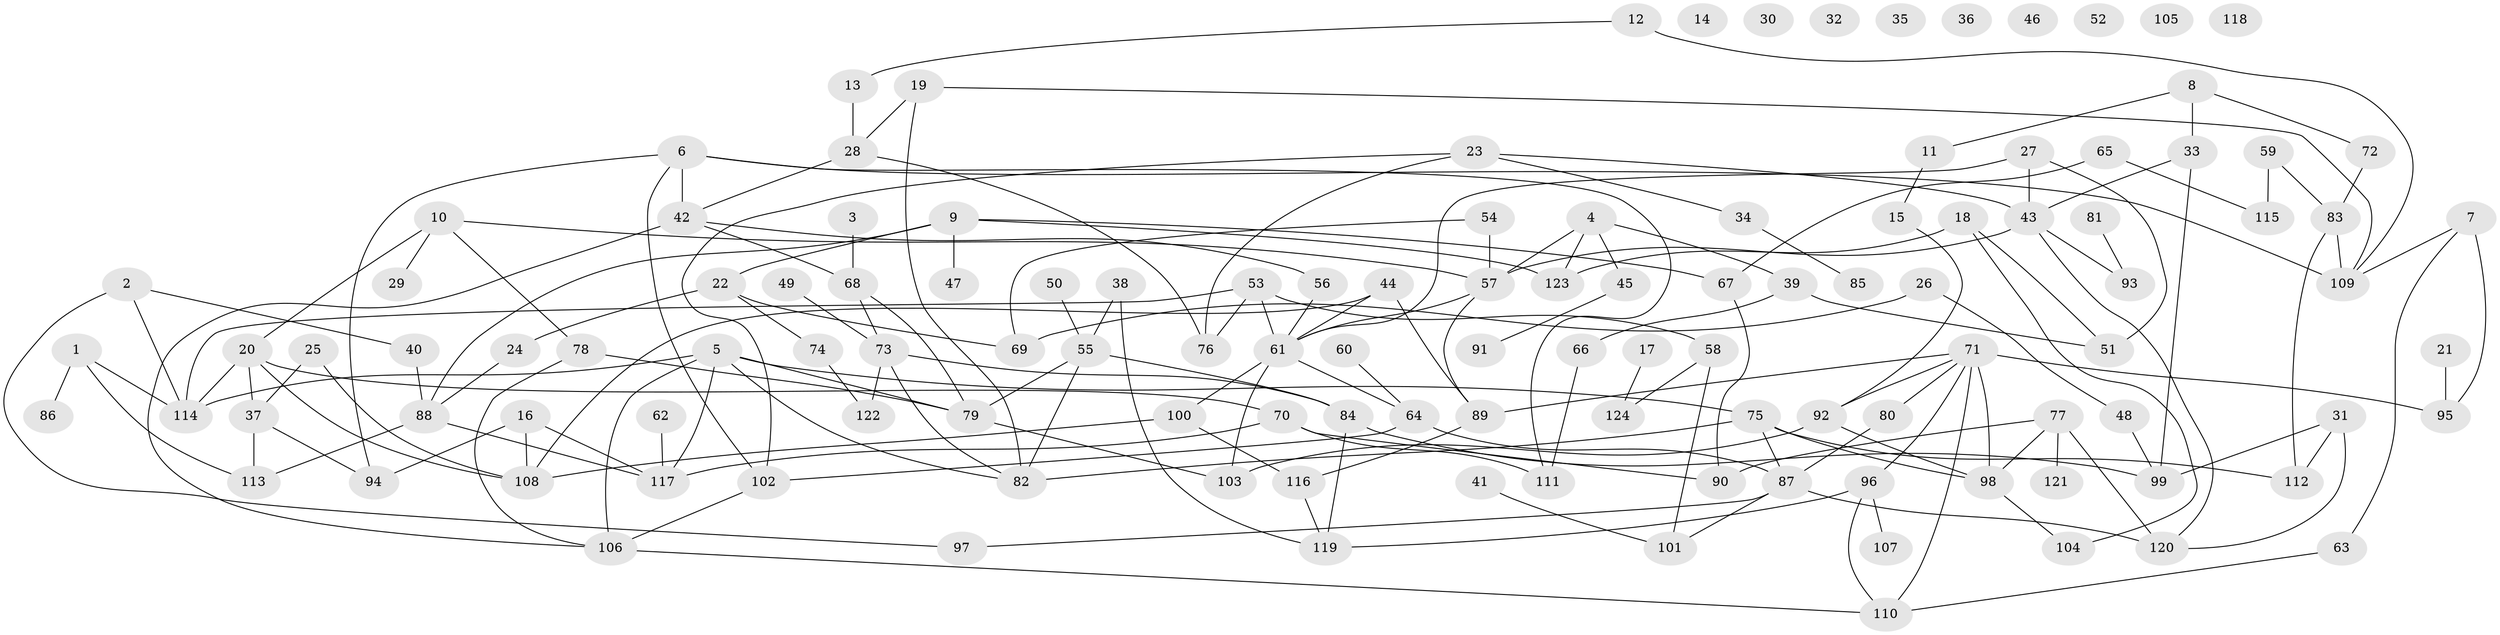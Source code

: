 // Generated by graph-tools (version 1.1) at 2025/33/03/09/25 02:33:23]
// undirected, 124 vertices, 180 edges
graph export_dot {
graph [start="1"]
  node [color=gray90,style=filled];
  1;
  2;
  3;
  4;
  5;
  6;
  7;
  8;
  9;
  10;
  11;
  12;
  13;
  14;
  15;
  16;
  17;
  18;
  19;
  20;
  21;
  22;
  23;
  24;
  25;
  26;
  27;
  28;
  29;
  30;
  31;
  32;
  33;
  34;
  35;
  36;
  37;
  38;
  39;
  40;
  41;
  42;
  43;
  44;
  45;
  46;
  47;
  48;
  49;
  50;
  51;
  52;
  53;
  54;
  55;
  56;
  57;
  58;
  59;
  60;
  61;
  62;
  63;
  64;
  65;
  66;
  67;
  68;
  69;
  70;
  71;
  72;
  73;
  74;
  75;
  76;
  77;
  78;
  79;
  80;
  81;
  82;
  83;
  84;
  85;
  86;
  87;
  88;
  89;
  90;
  91;
  92;
  93;
  94;
  95;
  96;
  97;
  98;
  99;
  100;
  101;
  102;
  103;
  104;
  105;
  106;
  107;
  108;
  109;
  110;
  111;
  112;
  113;
  114;
  115;
  116;
  117;
  118;
  119;
  120;
  121;
  122;
  123;
  124;
  1 -- 86;
  1 -- 113;
  1 -- 114;
  2 -- 40;
  2 -- 97;
  2 -- 114;
  3 -- 68;
  4 -- 39;
  4 -- 45;
  4 -- 57;
  4 -- 123;
  5 -- 75;
  5 -- 79;
  5 -- 82;
  5 -- 106;
  5 -- 114;
  5 -- 117;
  6 -- 42;
  6 -- 94;
  6 -- 102;
  6 -- 109;
  6 -- 111;
  7 -- 63;
  7 -- 95;
  7 -- 109;
  8 -- 11;
  8 -- 33;
  8 -- 72;
  9 -- 22;
  9 -- 47;
  9 -- 67;
  9 -- 88;
  9 -- 123;
  10 -- 20;
  10 -- 29;
  10 -- 57;
  10 -- 78;
  11 -- 15;
  12 -- 13;
  12 -- 109;
  13 -- 28;
  15 -- 92;
  16 -- 94;
  16 -- 108;
  16 -- 117;
  17 -- 124;
  18 -- 51;
  18 -- 104;
  18 -- 123;
  19 -- 28;
  19 -- 82;
  19 -- 109;
  20 -- 37;
  20 -- 70;
  20 -- 108;
  20 -- 114;
  21 -- 95;
  22 -- 24;
  22 -- 69;
  22 -- 74;
  23 -- 34;
  23 -- 43;
  23 -- 76;
  23 -- 102;
  24 -- 88;
  25 -- 37;
  25 -- 108;
  26 -- 48;
  26 -- 69;
  27 -- 43;
  27 -- 51;
  27 -- 61;
  28 -- 42;
  28 -- 76;
  31 -- 99;
  31 -- 112;
  31 -- 120;
  33 -- 43;
  33 -- 99;
  34 -- 85;
  37 -- 94;
  37 -- 113;
  38 -- 55;
  38 -- 119;
  39 -- 51;
  39 -- 66;
  40 -- 88;
  41 -- 101;
  42 -- 56;
  42 -- 68;
  42 -- 106;
  43 -- 57;
  43 -- 93;
  43 -- 120;
  44 -- 61;
  44 -- 89;
  44 -- 108;
  45 -- 91;
  48 -- 99;
  49 -- 73;
  50 -- 55;
  53 -- 58;
  53 -- 61;
  53 -- 76;
  53 -- 114;
  54 -- 57;
  54 -- 69;
  55 -- 79;
  55 -- 82;
  55 -- 84;
  56 -- 61;
  57 -- 61;
  57 -- 89;
  58 -- 101;
  58 -- 124;
  59 -- 83;
  59 -- 115;
  60 -- 64;
  61 -- 64;
  61 -- 100;
  61 -- 103;
  62 -- 117;
  63 -- 110;
  64 -- 87;
  64 -- 102;
  65 -- 67;
  65 -- 115;
  66 -- 111;
  67 -- 90;
  68 -- 73;
  68 -- 79;
  70 -- 90;
  70 -- 111;
  70 -- 117;
  71 -- 80;
  71 -- 89;
  71 -- 92;
  71 -- 95;
  71 -- 96;
  71 -- 98;
  71 -- 110;
  72 -- 83;
  73 -- 82;
  73 -- 84;
  73 -- 122;
  74 -- 122;
  75 -- 82;
  75 -- 87;
  75 -- 98;
  75 -- 112;
  77 -- 90;
  77 -- 98;
  77 -- 120;
  77 -- 121;
  78 -- 79;
  78 -- 106;
  79 -- 103;
  80 -- 87;
  81 -- 93;
  83 -- 109;
  83 -- 112;
  84 -- 99;
  84 -- 119;
  87 -- 97;
  87 -- 101;
  87 -- 120;
  88 -- 113;
  88 -- 117;
  89 -- 116;
  92 -- 98;
  92 -- 103;
  96 -- 107;
  96 -- 110;
  96 -- 119;
  98 -- 104;
  100 -- 108;
  100 -- 116;
  102 -- 106;
  106 -- 110;
  116 -- 119;
}
